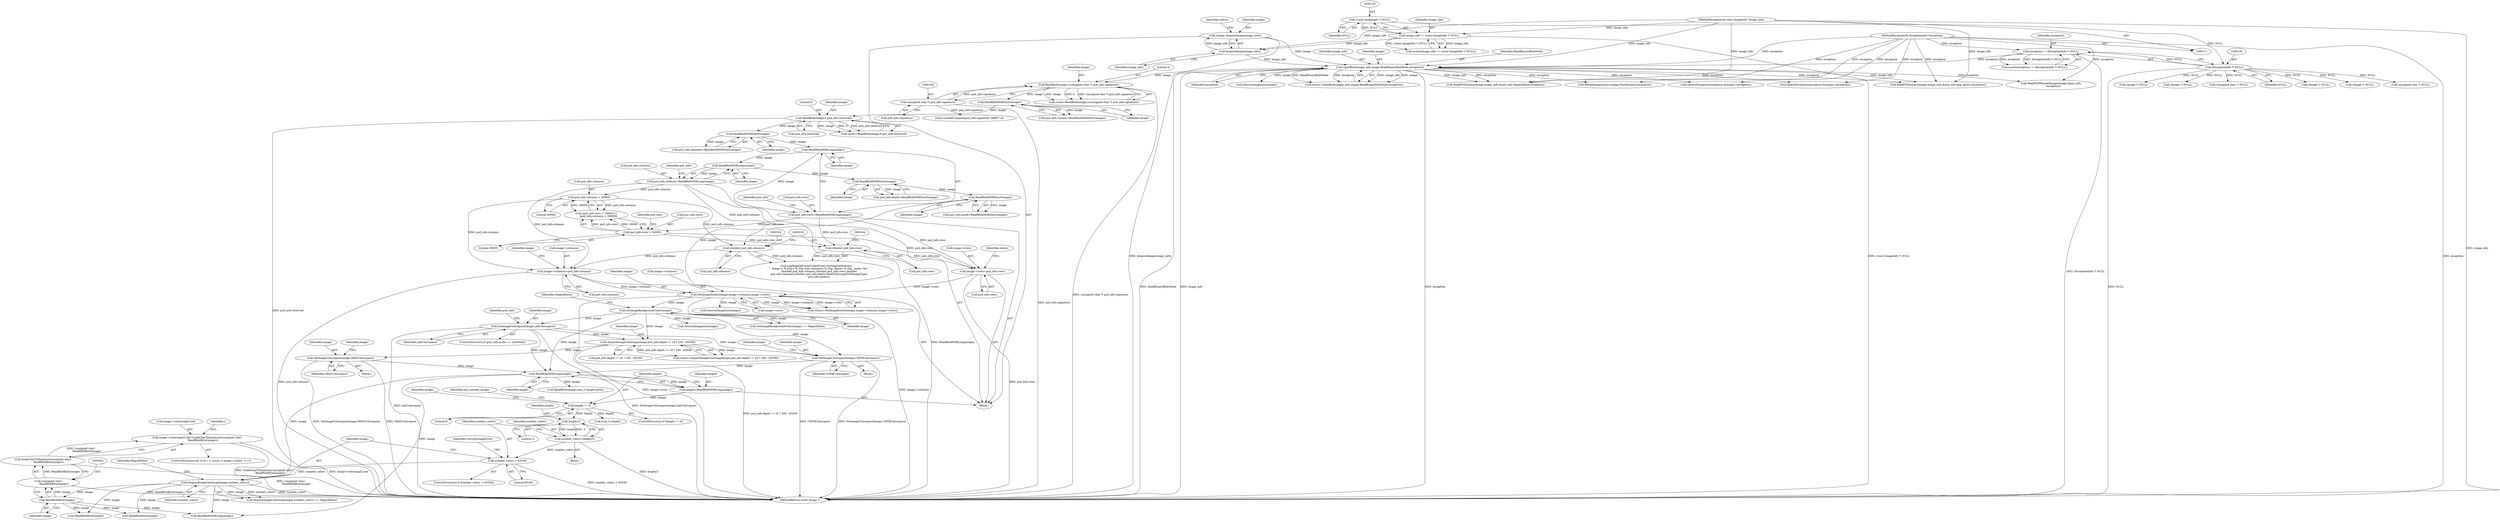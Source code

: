 digraph "0_ImageMagick_f6e9d0d9955e85bdd7540b251cd50d598dacc5e6_48@pointer" {
"1000633" [label="(Call,image->colormap[i].red=ScaleCharToQuantum((unsigned char)\n              ReadBlobByte(image)))"];
"1000641" [label="(Call,ScaleCharToQuantum((unsigned char)\n              ReadBlobByte(image)))"];
"1000642" [label="(Call,(unsigned char)\n              ReadBlobByte(image))"];
"1000644" [label="(Call,ReadBlobByte(image))"];
"1000613" [label="(Call,AcquireImageColormap(image,number_colors))"];
"1000536" [label="(Call,ReadBlobMSBLong(image))"];
"1000506" [label="(Call,SetImageColorspace(image,GRAYColorspace))"];
"1000477" [label="(Call,AcquireImageColormap(image,psd_info.depth != 16 ? 256 : 65536))"];
"1000406" [label="(Call,SetImageBackgroundColor(image))"];
"1000382" [label="(Call,SetImageExtent(image,image->columns,image->rows))"];
"1000319" [label="(Call,ReadBlobMSBShort(image))"];
"1000292" [label="(Call,ReadBlobMSBShort(image))"];
"1000265" [label="(Call,ReadBlobMSBLong(image))"];
"1000259" [label="(Call,ReadBlobMSBLong(image))"];
"1000244" [label="(Call,ReadBlobMSBShort(image))"];
"1000234" [label="(Call,ReadBlob(image,6,psd_info.reserved))"];
"1000202" [label="(Call,ReadBlobMSBShort(image))"];
"1000190" [label="(Call,ReadBlob(image,4,(unsigned char *) psd_info.signature))"];
"1000170" [label="(Call,OpenBlob(image_info,image,ReadBinaryBlobMode,exception))"];
"1000166" [label="(Call,AcquireImage(image_info))"];
"1000126" [label="(Call,image_info != (const ImageInfo *) NULL)"];
"1000112" [label="(MethodParameterIn,const ImageInfo *image_info)"];
"1000128" [label="(Call,(const ImageInfo *) NULL)"];
"1000164" [label="(Call,image=AcquireImage(image_info))"];
"1000153" [label="(Call,exception != (ExceptionInfo *) NULL)"];
"1000113" [label="(MethodParameterIn,ExceptionInfo *exception)"];
"1000155" [label="(Call,(ExceptionInfo *) NULL)"];
"1000193" [label="(Call,(unsigned char *) psd_info.signature)"];
"1000366" [label="(Call,image->columns=psd_info.columns)"];
"1000261" [label="(Call,psd_info.columns=ReadBlobMSBLong(image))"];
"1000280" [label="(Call,psd_info.columns > 30000)"];
"1000333" [label="(Call,(double) psd_info.columns)"];
"1000373" [label="(Call,image->rows=psd_info.rows)"];
"1000275" [label="(Call,psd_info.rows > 30000)"];
"1000255" [label="(Call,psd_info.rows=ReadBlobMSBLong(image))"];
"1000338" [label="(Call,(double) psd_info.rows)"];
"1000430" [label="(Call,SetImageColorspace(image,LabColorspace))"];
"1000440" [label="(Call,SetImageColorspace(image,CMYKColorspace))"];
"1000605" [label="(Call,number_colors > 65536)"];
"1000599" [label="(Call,number_colors=length/3)"];
"1000601" [label="(Call,length/3)"];
"1000539" [label="(Call,length != 0)"];
"1000534" [label="(Call,length=ReadBlobMSBLong(image))"];
"1000436" [label="(Identifier,psd_info)"];
"1000375" [label="(Identifier,image)"];
"1000597" [label="(Block,)"];
"1000944" [label="(Call,ReadPSDMergedImage(image,&psd_info,\n      exception))"];
"1000174" [label="(Identifier,exception)"];
"1000405" [label="(Call,SetImageBackgroundColor(image) == MagickFalse)"];
"1000155" [label="(Call,(ExceptionInfo *) NULL)"];
"1000259" [label="(Call,ReadBlobMSBLong(image))"];
"1000432" [label="(Identifier,LabColorspace)"];
"1000235" [label="(Identifier,image)"];
"1000234" [label="(Call,ReadBlob(image,6,psd_info.reserved))"];
"1000642" [label="(Call,(unsigned char)\n              ReadBlobByte(image))"];
"1000173" [label="(Identifier,ReadBinaryBlobMode)"];
"1000237" [label="(Call,psd_info.reserved)"];
"1000211" [label="(Call,LocaleNCompare(psd_info.signature,\"8BPS\",4))"];
"1000367" [label="(Call,image->columns)"];
"1000370" [label="(Call,psd_info.columns)"];
"1000171" [label="(Identifier,image_info)"];
"1000279" [label="(Literal,30000)"];
"1000406" [label="(Call,SetImageBackgroundColor(image))"];
"1000232" [label="(Call,count=ReadBlob(image,6,psd_info.reserved))"];
"1000969" [label="(Call,ReadPSDLayers(image,image_info,&psd_info,MagickFalse,exception))"];
"1000613" [label="(Call,AcquireImageColormap(image,number_colors))"];
"1000193" [label="(Call,(unsigned char *) psd_info.signature)"];
"1000130" [label="(Identifier,NULL)"];
"1000333" [label="(Call,(double) psd_info.columns)"];
"1000609" [label="(Identifier,CorruptImageError)"];
"1000236" [label="(Literal,6)"];
"1000262" [label="(Call,psd_info.columns)"];
"1000408" [label="(Identifier,MagickFalse)"];
"1000383" [label="(Identifier,image)"];
"1000255" [label="(Call,psd_info.rows=ReadBlobMSBLong(image))"];
"1000125" [label="(Call,assert(image_info != (const ImageInfo *) NULL))"];
"1000535" [label="(Identifier,length)"];
"1000244" [label="(Call,ReadBlobMSBShort(image))"];
"1000190" [label="(Call,ReadBlob(image,4,(unsigned char *) psd_info.signature))"];
"1000421" [label="(Call,(Image *) NULL)"];
"1000600" [label="(Identifier,number_colors)"];
"1000169" [label="(Identifier,status)"];
"1000191" [label="(Identifier,image)"];
"1000274" [label="(Call,(psd_info.rows > 30000) ||\n      (psd_info.columns > 30000))"];
"1000288" [label="(Call,psd_info.depth=ReadBlobMSBShort(image))"];
"1000263" [label="(Identifier,psd_info)"];
"1000198" [label="(Call,psd_info.version=ReadBlobMSBShort(image))"];
"1000167" [label="(Identifier,image_info)"];
"1000203" [label="(Identifier,image)"];
"1000633" [label="(Call,image->colormap[i].red=ScaleCharToQuantum((unsigned char)\n              ReadBlobByte(image)))"];
"1000373" [label="(Call,image->rows=psd_info.rows)"];
"1000614" [label="(Identifier,image)"];
"1000632" [label="(Identifier,i)"];
"1000536" [label="(Call,ReadBlobMSBLong(image))"];
"1000407" [label="(Identifier,image)"];
"1000567" [label="(Call,(size_t) length)"];
"1000382" [label="(Call,SetImageExtent(image,image->columns,image->rows))"];
"1000282" [label="(Identifier,psd_info)"];
"1000380" [label="(Call,status=SetImageExtent(image,image->columns,image->rows))"];
"1000284" [label="(Literal,30000)"];
"1000440" [label="(Call,SetImageColorspace(image,CMYKColorspace))"];
"1000983" [label="(Call,(Image *) NULL)"];
"1000445" [label="(Identifier,image)"];
"1000153" [label="(Call,exception != (ExceptionInfo *) NULL)"];
"1000670" [label="(Call,ReadBlobByte(image))"];
"1000127" [label="(Identifier,image_info)"];
"1000335" [label="(Call,psd_info.columns)"];
"1000616" [label="(Identifier,MagickFalse)"];
"1000641" [label="(Call,ScaleCharToQuantum((unsigned char)\n              ReadBlobByte(image)))"];
"1000402" [label="(Call,DestroyImageList(image))"];
"1000603" [label="(Literal,3)"];
"1000424" [label="(ControlStructure,if (psd_info.mode == LabMode))"];
"1000749" [label="(Call,(unsigned char *) NULL)"];
"1000540" [label="(Identifier,length)"];
"1000113" [label="(MethodParameterIn,ExceptionInfo *exception)"];
"1000539" [label="(Call,length != 0)"];
"1000538" [label="(ControlStructure,if (length != 0))"];
"1000366" [label="(Call,image->columns=psd_info.columns)"];
"1000152" [label="(Call,assert(exception != (ExceptionInfo *) NULL))"];
"1000114" [label="(Block,)"];
"1000704" [label="(Identifier,has_merged_image)"];
"1000340" [label="(Call,psd_info.rows)"];
"1000511" [label="(Identifier,image)"];
"1000170" [label="(Call,OpenBlob(image_info,image,ReadBinaryBlobMode,exception))"];
"1000128" [label="(Call,(const ImageInfo *) NULL)"];
"1000897" [label="(Call,(Image *) NULL)"];
"1000112" [label="(MethodParameterIn,const ImageInfo *image_info)"];
"1000182" [label="(Call,DestroyImageList(image))"];
"1000329" [label="(Call,LogMagickEvent(CoderEvent,GetMagickModule(),\n      \"  Image is %.20g x %.20g with channels=%.20g, depth=%.20g, mode=%s\",\n      (double) psd_info.columns,(double) psd_info.rows,(double)\n      psd_info.channels,(double) psd_info.depth,ModeToString((PSDImageType)\n      psd_info.mode)))"];
"1000276" [label="(Call,psd_info.rows)"];
"1000612" [label="(Call,AcquireImageColormap(image,number_colors) == MagickFalse)"];
"1000256" [label="(Call,psd_info.rows)"];
"1000374" [label="(Call,image->rows)"];
"1000195" [label="(Call,psd_info.signature)"];
"1000320" [label="(Identifier,image)"];
"1000708" [label="(Call,ReadBlobMSBLong(image))"];
"1000507" [label="(Identifier,image)"];
"1000430" [label="(Call,SetImageColorspace(image,LabColorspace))"];
"1000315" [label="(Call,psd_info.mode=ReadBlobMSBShort(image))"];
"1000271" [label="(Identifier,psd_info)"];
"1000188" [label="(Call,count=ReadBlob(image,4,(unsigned char *) psd_info.signature))"];
"1000240" [label="(Call,psd_info.channels=ReadBlobMSBShort(image))"];
"1000293" [label="(Identifier,image)"];
"1000281" [label="(Call,psd_info.columns)"];
"1000615" [label="(Identifier,number_colors)"];
"1000165" [label="(Identifier,image)"];
"1000604" [label="(ControlStructure,if (number_colors > 65536))"];
"1000477" [label="(Call,AcquireImageColormap(image,psd_info.depth != 16 ? 256 : 65536))"];
"1000599" [label="(Call,number_colors=length/3)"];
"1000475" [label="(Call,status=AcquireImageColormap(image,psd_info.depth != 16 ? 256 : 65536))"];
"1000431" [label="(Identifier,image)"];
"1000245" [label="(Identifier,image)"];
"1000534" [label="(Call,length=ReadBlobMSBLong(image))"];
"1000644" [label="(Call,ReadBlobByte(image))"];
"1000166" [label="(Call,AcquireImage(image_info))"];
"1000172" [label="(Identifier,image)"];
"1000280" [label="(Call,psd_info.columns > 30000)"];
"1000418" [label="(Call,DestroyImageList(image))"];
"1000260" [label="(Identifier,image)"];
"1000202" [label="(Call,ReadBlobMSBShort(image))"];
"1000478" [label="(Identifier,image)"];
"1000541" [label="(Literal,0)"];
"1000508" [label="(Identifier,GRAYColorspace)"];
"1000185" [label="(Call,(Image *) NULL)"];
"1000546" [label="(Identifier,image)"];
"1001009" [label="(Call,MergeImageLayers(image,FlattenLayer,exception))"];
"1000381" [label="(Identifier,status)"];
"1000537" [label="(Identifier,image)"];
"1000584" [label="(Call,ReadBlob(image,(size_t) length,data))"];
"1000275" [label="(Call,psd_info.rows > 30000)"];
"1000883" [label="(Call,ReadPSDLayers(image,image_info,&psd_info,skip_layers,exception))"];
"1000605" [label="(Call,number_colors > 65536)"];
"1000261" [label="(Call,psd_info.columns=ReadBlobMSBLong(image))"];
"1000602" [label="(Identifier,length)"];
"1000442" [label="(Identifier,CMYKColorspace)"];
"1000620" [label="(ControlStructure,for (i=0; i < (ssize_t) image->colors; i++))"];
"1000634" [label="(Call,image->colormap[i].red)"];
"1000387" [label="(Call,image->rows)"];
"1000192" [label="(Literal,4)"];
"1000338" [label="(Call,(double) psd_info.rows)"];
"1000319" [label="(Call,ReadBlobMSBShort(image))"];
"1000606" [label="(Identifier,number_colors)"];
"1000410" [label="(Call,InheritException(exception,&image->exception))"];
"1000506" [label="(Call,SetImageColorspace(image,GRAYColorspace))"];
"1000395" [label="(Call,InheritException(exception,&image->exception))"];
"1000439" [label="(Block,)"];
"1000576" [label="(Call,(unsigned char *) NULL)"];
"1000157" [label="(Identifier,NULL)"];
"1000479" [label="(Call,psd_info.depth != 16 ? 256 : 65536)"];
"1000607" [label="(Literal,65536)"];
"1000645" [label="(Identifier,image)"];
"1000696" [label="(Call,ReadBlobByte(image))"];
"1001024" [label="(MethodReturn,static Image *)"];
"1000377" [label="(Call,psd_info.rows)"];
"1000154" [label="(Identifier,exception)"];
"1000292" [label="(Call,ReadBlobMSBShort(image))"];
"1000168" [label="(Call,status=OpenBlob(image_info,image,ReadBinaryBlobMode,exception))"];
"1000441" [label="(Identifier,image)"];
"1000601" [label="(Call,length/3)"];
"1000164" [label="(Call,image=AcquireImage(image_info))"];
"1000265" [label="(Call,ReadBlobMSBLong(image))"];
"1000126" [label="(Call,image_info != (const ImageInfo *) NULL)"];
"1000384" [label="(Call,image->columns)"];
"1000474" [label="(Block,)"];
"1000266" [label="(Identifier,image)"];
"1000633" -> "1000620"  [label="AST: "];
"1000633" -> "1000641"  [label="CFG: "];
"1000634" -> "1000633"  [label="AST: "];
"1000641" -> "1000633"  [label="AST: "];
"1000632" -> "1000633"  [label="CFG: "];
"1000633" -> "1001024"  [label="DDG: ScaleCharToQuantum((unsigned char)\n              ReadBlobByte(image))"];
"1000633" -> "1001024"  [label="DDG: image->colormap[i].red"];
"1000641" -> "1000633"  [label="DDG: (unsigned char)\n              ReadBlobByte(image)"];
"1000641" -> "1000642"  [label="CFG: "];
"1000642" -> "1000641"  [label="AST: "];
"1000641" -> "1001024"  [label="DDG: (unsigned char)\n              ReadBlobByte(image)"];
"1000642" -> "1000641"  [label="DDG: ReadBlobByte(image)"];
"1000642" -> "1000644"  [label="CFG: "];
"1000643" -> "1000642"  [label="AST: "];
"1000644" -> "1000642"  [label="AST: "];
"1000642" -> "1001024"  [label="DDG: ReadBlobByte(image)"];
"1000644" -> "1000642"  [label="DDG: image"];
"1000644" -> "1000645"  [label="CFG: "];
"1000645" -> "1000644"  [label="AST: "];
"1000613" -> "1000644"  [label="DDG: image"];
"1000644" -> "1000670"  [label="DDG: image"];
"1000644" -> "1000696"  [label="DDG: image"];
"1000644" -> "1000708"  [label="DDG: image"];
"1000613" -> "1000612"  [label="AST: "];
"1000613" -> "1000615"  [label="CFG: "];
"1000614" -> "1000613"  [label="AST: "];
"1000615" -> "1000613"  [label="AST: "];
"1000616" -> "1000613"  [label="CFG: "];
"1000613" -> "1001024"  [label="DDG: number_colors"];
"1000613" -> "1000612"  [label="DDG: image"];
"1000613" -> "1000612"  [label="DDG: number_colors"];
"1000536" -> "1000613"  [label="DDG: image"];
"1000605" -> "1000613"  [label="DDG: number_colors"];
"1000613" -> "1000670"  [label="DDG: image"];
"1000613" -> "1000696"  [label="DDG: image"];
"1000613" -> "1000708"  [label="DDG: image"];
"1000536" -> "1000534"  [label="AST: "];
"1000536" -> "1000537"  [label="CFG: "];
"1000537" -> "1000536"  [label="AST: "];
"1000534" -> "1000536"  [label="CFG: "];
"1000536" -> "1000534"  [label="DDG: image"];
"1000506" -> "1000536"  [label="DDG: image"];
"1000406" -> "1000536"  [label="DDG: image"];
"1000430" -> "1000536"  [label="DDG: image"];
"1000440" -> "1000536"  [label="DDG: image"];
"1000536" -> "1000584"  [label="DDG: image"];
"1000536" -> "1000708"  [label="DDG: image"];
"1000506" -> "1000474"  [label="AST: "];
"1000506" -> "1000508"  [label="CFG: "];
"1000507" -> "1000506"  [label="AST: "];
"1000508" -> "1000506"  [label="AST: "];
"1000511" -> "1000506"  [label="CFG: "];
"1000506" -> "1001024"  [label="DDG: SetImageColorspace(image,GRAYColorspace)"];
"1000506" -> "1001024"  [label="DDG: GRAYColorspace"];
"1000477" -> "1000506"  [label="DDG: image"];
"1000477" -> "1000475"  [label="AST: "];
"1000477" -> "1000479"  [label="CFG: "];
"1000478" -> "1000477"  [label="AST: "];
"1000479" -> "1000477"  [label="AST: "];
"1000475" -> "1000477"  [label="CFG: "];
"1000477" -> "1001024"  [label="DDG: psd_info.depth != 16 ? 256 : 65536"];
"1000477" -> "1000475"  [label="DDG: image"];
"1000477" -> "1000475"  [label="DDG: psd_info.depth != 16 ? 256 : 65536"];
"1000406" -> "1000477"  [label="DDG: image"];
"1000430" -> "1000477"  [label="DDG: image"];
"1000406" -> "1000405"  [label="AST: "];
"1000406" -> "1000407"  [label="CFG: "];
"1000407" -> "1000406"  [label="AST: "];
"1000408" -> "1000406"  [label="CFG: "];
"1000406" -> "1000405"  [label="DDG: image"];
"1000382" -> "1000406"  [label="DDG: image"];
"1000406" -> "1000418"  [label="DDG: image"];
"1000406" -> "1000430"  [label="DDG: image"];
"1000406" -> "1000440"  [label="DDG: image"];
"1000382" -> "1000380"  [label="AST: "];
"1000382" -> "1000387"  [label="CFG: "];
"1000383" -> "1000382"  [label="AST: "];
"1000384" -> "1000382"  [label="AST: "];
"1000387" -> "1000382"  [label="AST: "];
"1000380" -> "1000382"  [label="CFG: "];
"1000382" -> "1001024"  [label="DDG: image->columns"];
"1000382" -> "1001024"  [label="DDG: image->rows"];
"1000382" -> "1000380"  [label="DDG: image"];
"1000382" -> "1000380"  [label="DDG: image->columns"];
"1000382" -> "1000380"  [label="DDG: image->rows"];
"1000319" -> "1000382"  [label="DDG: image"];
"1000366" -> "1000382"  [label="DDG: image->columns"];
"1000373" -> "1000382"  [label="DDG: image->rows"];
"1000382" -> "1000402"  [label="DDG: image"];
"1000319" -> "1000315"  [label="AST: "];
"1000319" -> "1000320"  [label="CFG: "];
"1000320" -> "1000319"  [label="AST: "];
"1000315" -> "1000319"  [label="CFG: "];
"1000319" -> "1000315"  [label="DDG: image"];
"1000292" -> "1000319"  [label="DDG: image"];
"1000292" -> "1000288"  [label="AST: "];
"1000292" -> "1000293"  [label="CFG: "];
"1000293" -> "1000292"  [label="AST: "];
"1000288" -> "1000292"  [label="CFG: "];
"1000292" -> "1000288"  [label="DDG: image"];
"1000265" -> "1000292"  [label="DDG: image"];
"1000265" -> "1000261"  [label="AST: "];
"1000265" -> "1000266"  [label="CFG: "];
"1000266" -> "1000265"  [label="AST: "];
"1000261" -> "1000265"  [label="CFG: "];
"1000265" -> "1000261"  [label="DDG: image"];
"1000259" -> "1000265"  [label="DDG: image"];
"1000259" -> "1000255"  [label="AST: "];
"1000259" -> "1000260"  [label="CFG: "];
"1000260" -> "1000259"  [label="AST: "];
"1000255" -> "1000259"  [label="CFG: "];
"1000259" -> "1000255"  [label="DDG: image"];
"1000244" -> "1000259"  [label="DDG: image"];
"1000244" -> "1000240"  [label="AST: "];
"1000244" -> "1000245"  [label="CFG: "];
"1000245" -> "1000244"  [label="AST: "];
"1000240" -> "1000244"  [label="CFG: "];
"1000244" -> "1000240"  [label="DDG: image"];
"1000234" -> "1000244"  [label="DDG: image"];
"1000234" -> "1000232"  [label="AST: "];
"1000234" -> "1000237"  [label="CFG: "];
"1000235" -> "1000234"  [label="AST: "];
"1000236" -> "1000234"  [label="AST: "];
"1000237" -> "1000234"  [label="AST: "];
"1000232" -> "1000234"  [label="CFG: "];
"1000234" -> "1001024"  [label="DDG: psd_info.reserved"];
"1000234" -> "1000232"  [label="DDG: image"];
"1000234" -> "1000232"  [label="DDG: 6"];
"1000234" -> "1000232"  [label="DDG: psd_info.reserved"];
"1000202" -> "1000234"  [label="DDG: image"];
"1000202" -> "1000198"  [label="AST: "];
"1000202" -> "1000203"  [label="CFG: "];
"1000203" -> "1000202"  [label="AST: "];
"1000198" -> "1000202"  [label="CFG: "];
"1000202" -> "1000198"  [label="DDG: image"];
"1000190" -> "1000202"  [label="DDG: image"];
"1000190" -> "1000188"  [label="AST: "];
"1000190" -> "1000193"  [label="CFG: "];
"1000191" -> "1000190"  [label="AST: "];
"1000192" -> "1000190"  [label="AST: "];
"1000193" -> "1000190"  [label="AST: "];
"1000188" -> "1000190"  [label="CFG: "];
"1000190" -> "1001024"  [label="DDG: (unsigned char *) psd_info.signature"];
"1000190" -> "1000188"  [label="DDG: image"];
"1000190" -> "1000188"  [label="DDG: 4"];
"1000190" -> "1000188"  [label="DDG: (unsigned char *) psd_info.signature"];
"1000170" -> "1000190"  [label="DDG: image"];
"1000193" -> "1000190"  [label="DDG: psd_info.signature"];
"1000170" -> "1000168"  [label="AST: "];
"1000170" -> "1000174"  [label="CFG: "];
"1000171" -> "1000170"  [label="AST: "];
"1000172" -> "1000170"  [label="AST: "];
"1000173" -> "1000170"  [label="AST: "];
"1000174" -> "1000170"  [label="AST: "];
"1000168" -> "1000170"  [label="CFG: "];
"1000170" -> "1001024"  [label="DDG: ReadBinaryBlobMode"];
"1000170" -> "1001024"  [label="DDG: image_info"];
"1000170" -> "1001024"  [label="DDG: exception"];
"1000170" -> "1000168"  [label="DDG: image_info"];
"1000170" -> "1000168"  [label="DDG: image"];
"1000170" -> "1000168"  [label="DDG: ReadBinaryBlobMode"];
"1000170" -> "1000168"  [label="DDG: exception"];
"1000166" -> "1000170"  [label="DDG: image_info"];
"1000112" -> "1000170"  [label="DDG: image_info"];
"1000164" -> "1000170"  [label="DDG: image"];
"1000153" -> "1000170"  [label="DDG: exception"];
"1000113" -> "1000170"  [label="DDG: exception"];
"1000170" -> "1000182"  [label="DDG: image"];
"1000170" -> "1000395"  [label="DDG: exception"];
"1000170" -> "1000410"  [label="DDG: exception"];
"1000170" -> "1000883"  [label="DDG: image_info"];
"1000170" -> "1000883"  [label="DDG: exception"];
"1000170" -> "1000944"  [label="DDG: exception"];
"1000170" -> "1000969"  [label="DDG: image_info"];
"1000170" -> "1000969"  [label="DDG: exception"];
"1000170" -> "1001009"  [label="DDG: exception"];
"1000166" -> "1000164"  [label="AST: "];
"1000166" -> "1000167"  [label="CFG: "];
"1000167" -> "1000166"  [label="AST: "];
"1000164" -> "1000166"  [label="CFG: "];
"1000166" -> "1000164"  [label="DDG: image_info"];
"1000126" -> "1000166"  [label="DDG: image_info"];
"1000112" -> "1000166"  [label="DDG: image_info"];
"1000126" -> "1000125"  [label="AST: "];
"1000126" -> "1000128"  [label="CFG: "];
"1000127" -> "1000126"  [label="AST: "];
"1000128" -> "1000126"  [label="AST: "];
"1000125" -> "1000126"  [label="CFG: "];
"1000126" -> "1001024"  [label="DDG: (const ImageInfo *) NULL"];
"1000126" -> "1000125"  [label="DDG: image_info"];
"1000126" -> "1000125"  [label="DDG: (const ImageInfo *) NULL"];
"1000112" -> "1000126"  [label="DDG: image_info"];
"1000128" -> "1000126"  [label="DDG: NULL"];
"1000112" -> "1000111"  [label="AST: "];
"1000112" -> "1001024"  [label="DDG: image_info"];
"1000112" -> "1000883"  [label="DDG: image_info"];
"1000112" -> "1000969"  [label="DDG: image_info"];
"1000128" -> "1000130"  [label="CFG: "];
"1000129" -> "1000128"  [label="AST: "];
"1000130" -> "1000128"  [label="AST: "];
"1000128" -> "1000155"  [label="DDG: NULL"];
"1000164" -> "1000114"  [label="AST: "];
"1000165" -> "1000164"  [label="AST: "];
"1000169" -> "1000164"  [label="CFG: "];
"1000164" -> "1001024"  [label="DDG: AcquireImage(image_info)"];
"1000153" -> "1000152"  [label="AST: "];
"1000153" -> "1000155"  [label="CFG: "];
"1000154" -> "1000153"  [label="AST: "];
"1000155" -> "1000153"  [label="AST: "];
"1000152" -> "1000153"  [label="CFG: "];
"1000153" -> "1001024"  [label="DDG: (ExceptionInfo *) NULL"];
"1000153" -> "1000152"  [label="DDG: exception"];
"1000153" -> "1000152"  [label="DDG: (ExceptionInfo *) NULL"];
"1000113" -> "1000153"  [label="DDG: exception"];
"1000155" -> "1000153"  [label="DDG: NULL"];
"1000113" -> "1000111"  [label="AST: "];
"1000113" -> "1001024"  [label="DDG: exception"];
"1000113" -> "1000395"  [label="DDG: exception"];
"1000113" -> "1000410"  [label="DDG: exception"];
"1000113" -> "1000883"  [label="DDG: exception"];
"1000113" -> "1000944"  [label="DDG: exception"];
"1000113" -> "1000969"  [label="DDG: exception"];
"1000113" -> "1001009"  [label="DDG: exception"];
"1000155" -> "1000157"  [label="CFG: "];
"1000156" -> "1000155"  [label="AST: "];
"1000157" -> "1000155"  [label="AST: "];
"1000155" -> "1001024"  [label="DDG: NULL"];
"1000155" -> "1000185"  [label="DDG: NULL"];
"1000155" -> "1000421"  [label="DDG: NULL"];
"1000155" -> "1000576"  [label="DDG: NULL"];
"1000155" -> "1000749"  [label="DDG: NULL"];
"1000155" -> "1000897"  [label="DDG: NULL"];
"1000155" -> "1000983"  [label="DDG: NULL"];
"1000193" -> "1000195"  [label="CFG: "];
"1000194" -> "1000193"  [label="AST: "];
"1000195" -> "1000193"  [label="AST: "];
"1000193" -> "1001024"  [label="DDG: psd_info.signature"];
"1000193" -> "1000211"  [label="DDG: psd_info.signature"];
"1000366" -> "1000114"  [label="AST: "];
"1000366" -> "1000370"  [label="CFG: "];
"1000367" -> "1000366"  [label="AST: "];
"1000370" -> "1000366"  [label="AST: "];
"1000375" -> "1000366"  [label="CFG: "];
"1000366" -> "1001024"  [label="DDG: psd_info.columns"];
"1000261" -> "1000366"  [label="DDG: psd_info.columns"];
"1000280" -> "1000366"  [label="DDG: psd_info.columns"];
"1000333" -> "1000366"  [label="DDG: psd_info.columns"];
"1000261" -> "1000114"  [label="AST: "];
"1000262" -> "1000261"  [label="AST: "];
"1000271" -> "1000261"  [label="CFG: "];
"1000261" -> "1001024"  [label="DDG: ReadBlobMSBLong(image)"];
"1000261" -> "1000280"  [label="DDG: psd_info.columns"];
"1000261" -> "1000333"  [label="DDG: psd_info.columns"];
"1000280" -> "1000274"  [label="AST: "];
"1000280" -> "1000284"  [label="CFG: "];
"1000281" -> "1000280"  [label="AST: "];
"1000284" -> "1000280"  [label="AST: "];
"1000274" -> "1000280"  [label="CFG: "];
"1000280" -> "1000274"  [label="DDG: psd_info.columns"];
"1000280" -> "1000274"  [label="DDG: 30000"];
"1000280" -> "1000333"  [label="DDG: psd_info.columns"];
"1000333" -> "1000329"  [label="AST: "];
"1000333" -> "1000335"  [label="CFG: "];
"1000334" -> "1000333"  [label="AST: "];
"1000335" -> "1000333"  [label="AST: "];
"1000339" -> "1000333"  [label="CFG: "];
"1000333" -> "1000329"  [label="DDG: psd_info.columns"];
"1000373" -> "1000114"  [label="AST: "];
"1000373" -> "1000377"  [label="CFG: "];
"1000374" -> "1000373"  [label="AST: "];
"1000377" -> "1000373"  [label="AST: "];
"1000381" -> "1000373"  [label="CFG: "];
"1000373" -> "1001024"  [label="DDG: psd_info.rows"];
"1000275" -> "1000373"  [label="DDG: psd_info.rows"];
"1000338" -> "1000373"  [label="DDG: psd_info.rows"];
"1000255" -> "1000373"  [label="DDG: psd_info.rows"];
"1000275" -> "1000274"  [label="AST: "];
"1000275" -> "1000279"  [label="CFG: "];
"1000276" -> "1000275"  [label="AST: "];
"1000279" -> "1000275"  [label="AST: "];
"1000282" -> "1000275"  [label="CFG: "];
"1000274" -> "1000275"  [label="CFG: "];
"1000275" -> "1000274"  [label="DDG: psd_info.rows"];
"1000275" -> "1000274"  [label="DDG: 30000"];
"1000255" -> "1000275"  [label="DDG: psd_info.rows"];
"1000275" -> "1000338"  [label="DDG: psd_info.rows"];
"1000255" -> "1000114"  [label="AST: "];
"1000256" -> "1000255"  [label="AST: "];
"1000263" -> "1000255"  [label="CFG: "];
"1000255" -> "1000338"  [label="DDG: psd_info.rows"];
"1000338" -> "1000329"  [label="AST: "];
"1000338" -> "1000340"  [label="CFG: "];
"1000339" -> "1000338"  [label="AST: "];
"1000340" -> "1000338"  [label="AST: "];
"1000344" -> "1000338"  [label="CFG: "];
"1000338" -> "1000329"  [label="DDG: psd_info.rows"];
"1000430" -> "1000424"  [label="AST: "];
"1000430" -> "1000432"  [label="CFG: "];
"1000431" -> "1000430"  [label="AST: "];
"1000432" -> "1000430"  [label="AST: "];
"1000436" -> "1000430"  [label="CFG: "];
"1000430" -> "1001024"  [label="DDG: LabColorspace"];
"1000430" -> "1001024"  [label="DDG: SetImageColorspace(image,LabColorspace)"];
"1000430" -> "1000440"  [label="DDG: image"];
"1000440" -> "1000439"  [label="AST: "];
"1000440" -> "1000442"  [label="CFG: "];
"1000441" -> "1000440"  [label="AST: "];
"1000442" -> "1000440"  [label="AST: "];
"1000445" -> "1000440"  [label="CFG: "];
"1000440" -> "1001024"  [label="DDG: CMYKColorspace"];
"1000440" -> "1001024"  [label="DDG: SetImageColorspace(image,CMYKColorspace)"];
"1000605" -> "1000604"  [label="AST: "];
"1000605" -> "1000607"  [label="CFG: "];
"1000606" -> "1000605"  [label="AST: "];
"1000607" -> "1000605"  [label="AST: "];
"1000609" -> "1000605"  [label="CFG: "];
"1000614" -> "1000605"  [label="CFG: "];
"1000605" -> "1001024"  [label="DDG: number_colors > 65536"];
"1000599" -> "1000605"  [label="DDG: number_colors"];
"1000599" -> "1000597"  [label="AST: "];
"1000599" -> "1000601"  [label="CFG: "];
"1000600" -> "1000599"  [label="AST: "];
"1000601" -> "1000599"  [label="AST: "];
"1000606" -> "1000599"  [label="CFG: "];
"1000599" -> "1001024"  [label="DDG: length/3"];
"1000601" -> "1000599"  [label="DDG: length"];
"1000601" -> "1000599"  [label="DDG: 3"];
"1000601" -> "1000603"  [label="CFG: "];
"1000602" -> "1000601"  [label="AST: "];
"1000603" -> "1000601"  [label="AST: "];
"1000539" -> "1000601"  [label="DDG: length"];
"1000539" -> "1000538"  [label="AST: "];
"1000539" -> "1000541"  [label="CFG: "];
"1000540" -> "1000539"  [label="AST: "];
"1000541" -> "1000539"  [label="AST: "];
"1000546" -> "1000539"  [label="CFG: "];
"1000704" -> "1000539"  [label="CFG: "];
"1000534" -> "1000539"  [label="DDG: length"];
"1000539" -> "1000567"  [label="DDG: length"];
"1000534" -> "1000114"  [label="AST: "];
"1000535" -> "1000534"  [label="AST: "];
"1000540" -> "1000534"  [label="CFG: "];
}
